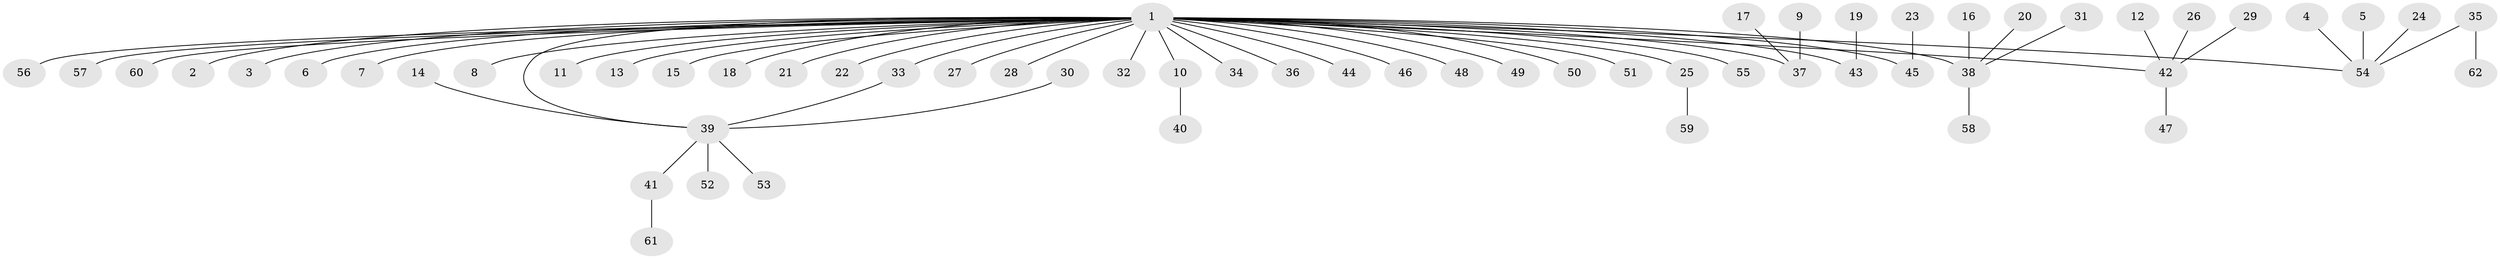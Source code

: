 // original degree distribution, {31: 0.008403361344537815, 6: 0.025210084033613446, 2: 0.16806722689075632, 5: 0.01680672268907563, 4: 0.05042016806722689, 3: 0.08403361344537816, 1: 0.6302521008403361, 7: 0.01680672268907563}
// Generated by graph-tools (version 1.1) at 2025/26/03/09/25 03:26:06]
// undirected, 62 vertices, 62 edges
graph export_dot {
graph [start="1"]
  node [color=gray90,style=filled];
  1;
  2;
  3;
  4;
  5;
  6;
  7;
  8;
  9;
  10;
  11;
  12;
  13;
  14;
  15;
  16;
  17;
  18;
  19;
  20;
  21;
  22;
  23;
  24;
  25;
  26;
  27;
  28;
  29;
  30;
  31;
  32;
  33;
  34;
  35;
  36;
  37;
  38;
  39;
  40;
  41;
  42;
  43;
  44;
  45;
  46;
  47;
  48;
  49;
  50;
  51;
  52;
  53;
  54;
  55;
  56;
  57;
  58;
  59;
  60;
  61;
  62;
  1 -- 2 [weight=1.0];
  1 -- 3 [weight=1.0];
  1 -- 6 [weight=1.0];
  1 -- 7 [weight=1.0];
  1 -- 8 [weight=1.0];
  1 -- 10 [weight=1.0];
  1 -- 11 [weight=1.0];
  1 -- 13 [weight=1.0];
  1 -- 15 [weight=1.0];
  1 -- 18 [weight=1.0];
  1 -- 21 [weight=1.0];
  1 -- 22 [weight=1.0];
  1 -- 25 [weight=1.0];
  1 -- 27 [weight=1.0];
  1 -- 28 [weight=1.0];
  1 -- 32 [weight=1.0];
  1 -- 33 [weight=1.0];
  1 -- 34 [weight=1.0];
  1 -- 36 [weight=1.0];
  1 -- 37 [weight=1.0];
  1 -- 38 [weight=2.0];
  1 -- 39 [weight=1.0];
  1 -- 42 [weight=1.0];
  1 -- 43 [weight=2.0];
  1 -- 44 [weight=1.0];
  1 -- 45 [weight=1.0];
  1 -- 46 [weight=1.0];
  1 -- 48 [weight=1.0];
  1 -- 49 [weight=1.0];
  1 -- 50 [weight=1.0];
  1 -- 51 [weight=1.0];
  1 -- 54 [weight=1.0];
  1 -- 55 [weight=1.0];
  1 -- 56 [weight=1.0];
  1 -- 57 [weight=1.0];
  1 -- 60 [weight=1.0];
  4 -- 54 [weight=1.0];
  5 -- 54 [weight=1.0];
  9 -- 37 [weight=1.0];
  10 -- 40 [weight=1.0];
  12 -- 42 [weight=1.0];
  14 -- 39 [weight=1.0];
  16 -- 38 [weight=1.0];
  17 -- 37 [weight=1.0];
  19 -- 43 [weight=1.0];
  20 -- 38 [weight=1.0];
  23 -- 45 [weight=1.0];
  24 -- 54 [weight=1.0];
  25 -- 59 [weight=1.0];
  26 -- 42 [weight=1.0];
  29 -- 42 [weight=1.0];
  30 -- 39 [weight=1.0];
  31 -- 38 [weight=1.0];
  33 -- 39 [weight=1.0];
  35 -- 54 [weight=1.0];
  35 -- 62 [weight=1.0];
  38 -- 58 [weight=1.0];
  39 -- 41 [weight=1.0];
  39 -- 52 [weight=1.0];
  39 -- 53 [weight=1.0];
  41 -- 61 [weight=1.0];
  42 -- 47 [weight=1.0];
}
